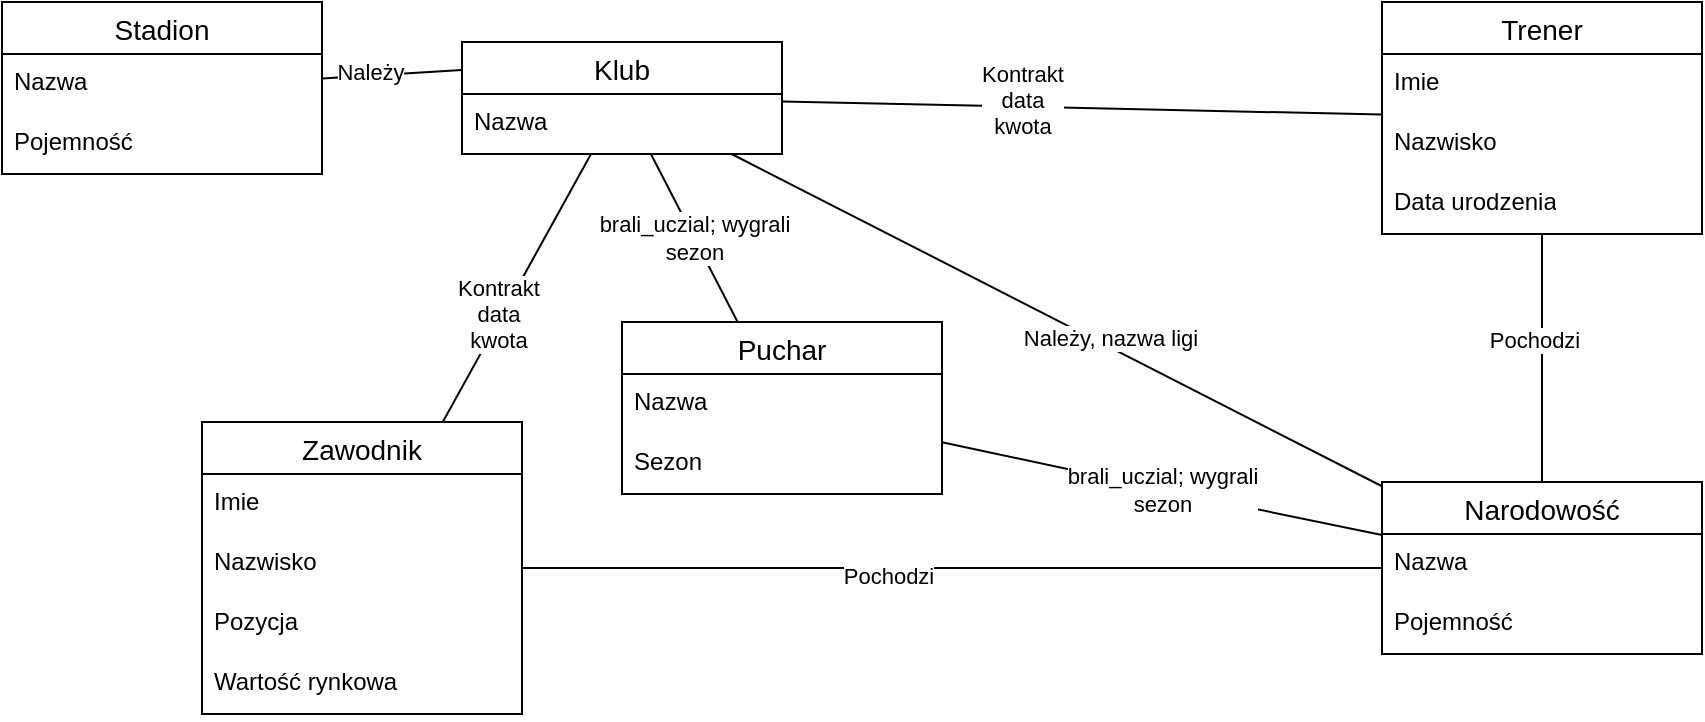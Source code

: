 <mxfile version="21.2.8" type="device">
  <diagram name="Strona-1" id="uyKGH_IePtkEnGAkP2wR">
    <mxGraphModel dx="2245" dy="828" grid="1" gridSize="10" guides="1" tooltips="1" connect="1" arrows="1" fold="1" page="1" pageScale="1" pageWidth="827" pageHeight="1169" math="0" shadow="0">
      <root>
        <mxCell id="0" />
        <mxCell id="1" parent="0" />
        <mxCell id="ouZIDkhZxeDlDyD71dQN-1" value="Klub" style="swimlane;fontStyle=0;childLayout=stackLayout;horizontal=1;startSize=26;horizontalStack=0;resizeParent=1;resizeParentMax=0;resizeLast=0;collapsible=1;marginBottom=0;align=center;fontSize=14;" parent="1" vertex="1">
          <mxGeometry x="60" y="20" width="160" height="56" as="geometry" />
        </mxCell>
        <mxCell id="ouZIDkhZxeDlDyD71dQN-2" value="Nazwa" style="text;strokeColor=none;fillColor=none;spacingLeft=4;spacingRight=4;overflow=hidden;rotatable=0;points=[[0,0.5],[1,0.5]];portConstraint=eastwest;fontSize=12;whiteSpace=wrap;html=1;" parent="ouZIDkhZxeDlDyD71dQN-1" vertex="1">
          <mxGeometry y="26" width="160" height="30" as="geometry" />
        </mxCell>
        <mxCell id="ouZIDkhZxeDlDyD71dQN-5" value="Zawodnik" style="swimlane;fontStyle=0;childLayout=stackLayout;horizontal=1;startSize=26;horizontalStack=0;resizeParent=1;resizeParentMax=0;resizeLast=0;collapsible=1;marginBottom=0;align=center;fontSize=14;" parent="1" vertex="1">
          <mxGeometry x="-70" y="210" width="160" height="146" as="geometry" />
        </mxCell>
        <mxCell id="ouZIDkhZxeDlDyD71dQN-6" value="Imie" style="text;strokeColor=none;fillColor=none;spacingLeft=4;spacingRight=4;overflow=hidden;rotatable=0;points=[[0,0.5],[1,0.5]];portConstraint=eastwest;fontSize=12;whiteSpace=wrap;html=1;" parent="ouZIDkhZxeDlDyD71dQN-5" vertex="1">
          <mxGeometry y="26" width="160" height="30" as="geometry" />
        </mxCell>
        <mxCell id="ouZIDkhZxeDlDyD71dQN-7" value="Nazwisko" style="text;strokeColor=none;fillColor=none;spacingLeft=4;spacingRight=4;overflow=hidden;rotatable=0;points=[[0,0.5],[1,0.5]];portConstraint=eastwest;fontSize=12;whiteSpace=wrap;html=1;" parent="ouZIDkhZxeDlDyD71dQN-5" vertex="1">
          <mxGeometry y="56" width="160" height="30" as="geometry" />
        </mxCell>
        <mxCell id="ouZIDkhZxeDlDyD71dQN-8" value="Pozycja" style="text;strokeColor=none;fillColor=none;spacingLeft=4;spacingRight=4;overflow=hidden;rotatable=0;points=[[0,0.5],[1,0.5]];portConstraint=eastwest;fontSize=12;whiteSpace=wrap;html=1;" parent="ouZIDkhZxeDlDyD71dQN-5" vertex="1">
          <mxGeometry y="86" width="160" height="30" as="geometry" />
        </mxCell>
        <mxCell id="ouZIDkhZxeDlDyD71dQN-33" value="Wartość rynkowa" style="text;strokeColor=none;fillColor=none;spacingLeft=4;spacingRight=4;overflow=hidden;rotatable=0;points=[[0,0.5],[1,0.5]];portConstraint=eastwest;fontSize=12;whiteSpace=wrap;html=1;" parent="ouZIDkhZxeDlDyD71dQN-5" vertex="1">
          <mxGeometry y="116" width="160" height="30" as="geometry" />
        </mxCell>
        <mxCell id="ouZIDkhZxeDlDyD71dQN-9" value="Trener" style="swimlane;fontStyle=0;childLayout=stackLayout;horizontal=1;startSize=26;horizontalStack=0;resizeParent=1;resizeParentMax=0;resizeLast=0;collapsible=1;marginBottom=0;align=center;fontSize=14;" parent="1" vertex="1">
          <mxGeometry x="520" width="160" height="116" as="geometry" />
        </mxCell>
        <mxCell id="ouZIDkhZxeDlDyD71dQN-10" value="Imie" style="text;strokeColor=none;fillColor=none;spacingLeft=4;spacingRight=4;overflow=hidden;rotatable=0;points=[[0,0.5],[1,0.5]];portConstraint=eastwest;fontSize=12;whiteSpace=wrap;html=1;" parent="ouZIDkhZxeDlDyD71dQN-9" vertex="1">
          <mxGeometry y="26" width="160" height="30" as="geometry" />
        </mxCell>
        <mxCell id="ouZIDkhZxeDlDyD71dQN-11" value="Nazwisko" style="text;strokeColor=none;fillColor=none;spacingLeft=4;spacingRight=4;overflow=hidden;rotatable=0;points=[[0,0.5],[1,0.5]];portConstraint=eastwest;fontSize=12;whiteSpace=wrap;html=1;" parent="ouZIDkhZxeDlDyD71dQN-9" vertex="1">
          <mxGeometry y="56" width="160" height="30" as="geometry" />
        </mxCell>
        <mxCell id="ouZIDkhZxeDlDyD71dQN-12" value="Data urodzenia" style="text;strokeColor=none;fillColor=none;spacingLeft=4;spacingRight=4;overflow=hidden;rotatable=0;points=[[0,0.5],[1,0.5]];portConstraint=eastwest;fontSize=12;whiteSpace=wrap;html=1;" parent="ouZIDkhZxeDlDyD71dQN-9" vertex="1">
          <mxGeometry y="86" width="160" height="30" as="geometry" />
        </mxCell>
        <mxCell id="ouZIDkhZxeDlDyD71dQN-13" value="Stadion" style="swimlane;fontStyle=0;childLayout=stackLayout;horizontal=1;startSize=26;horizontalStack=0;resizeParent=1;resizeParentMax=0;resizeLast=0;collapsible=1;marginBottom=0;align=center;fontSize=14;" parent="1" vertex="1">
          <mxGeometry x="-170" width="160" height="86" as="geometry" />
        </mxCell>
        <mxCell id="ouZIDkhZxeDlDyD71dQN-14" value="Nazwa" style="text;strokeColor=none;fillColor=none;spacingLeft=4;spacingRight=4;overflow=hidden;rotatable=0;points=[[0,0.5],[1,0.5]];portConstraint=eastwest;fontSize=12;whiteSpace=wrap;html=1;" parent="ouZIDkhZxeDlDyD71dQN-13" vertex="1">
          <mxGeometry y="26" width="160" height="30" as="geometry" />
        </mxCell>
        <mxCell id="ouZIDkhZxeDlDyD71dQN-15" value="Pojemność" style="text;strokeColor=none;fillColor=none;spacingLeft=4;spacingRight=4;overflow=hidden;rotatable=0;points=[[0,0.5],[1,0.5]];portConstraint=eastwest;fontSize=12;whiteSpace=wrap;html=1;" parent="ouZIDkhZxeDlDyD71dQN-13" vertex="1">
          <mxGeometry y="56" width="160" height="30" as="geometry" />
        </mxCell>
        <mxCell id="ouZIDkhZxeDlDyD71dQN-26" value="Puchar" style="swimlane;fontStyle=0;childLayout=stackLayout;horizontal=1;startSize=26;horizontalStack=0;resizeParent=1;resizeParentMax=0;resizeLast=0;collapsible=1;marginBottom=0;align=center;fontSize=14;" parent="1" vertex="1">
          <mxGeometry x="140" y="160" width="160" height="86" as="geometry" />
        </mxCell>
        <mxCell id="ouZIDkhZxeDlDyD71dQN-27" value="Nazwa" style="text;strokeColor=none;fillColor=none;spacingLeft=4;spacingRight=4;overflow=hidden;rotatable=0;points=[[0,0.5],[1,0.5]];portConstraint=eastwest;fontSize=12;whiteSpace=wrap;html=1;" parent="ouZIDkhZxeDlDyD71dQN-26" vertex="1">
          <mxGeometry y="26" width="160" height="30" as="geometry" />
        </mxCell>
        <mxCell id="ouZIDkhZxeDlDyD71dQN-31" value="Sezon" style="text;strokeColor=none;fillColor=none;spacingLeft=4;spacingRight=4;overflow=hidden;rotatable=0;points=[[0,0.5],[1,0.5]];portConstraint=eastwest;fontSize=12;whiteSpace=wrap;html=1;" parent="ouZIDkhZxeDlDyD71dQN-26" vertex="1">
          <mxGeometry y="56" width="160" height="30" as="geometry" />
        </mxCell>
        <mxCell id="xlfetUoiFZZpJV2zMhiR-1" value="" style="endArrow=none;html=1;rounded=0;" parent="1" source="ouZIDkhZxeDlDyD71dQN-1" target="ouZIDkhZxeDlDyD71dQN-9" edge="1">
          <mxGeometry width="50" height="50" relative="1" as="geometry">
            <mxPoint x="250" y="63" as="sourcePoint" />
            <mxPoint x="290" y="150" as="targetPoint" />
          </mxGeometry>
        </mxCell>
        <mxCell id="xlfetUoiFZZpJV2zMhiR-4" value="Kontrakt&lt;br&gt;data&lt;br&gt;kwota" style="edgeLabel;html=1;align=center;verticalAlign=middle;resizable=0;points=[];" parent="xlfetUoiFZZpJV2zMhiR-1" vertex="1" connectable="0">
          <mxGeometry x="-0.205" y="4" relative="1" as="geometry">
            <mxPoint as="offset" />
          </mxGeometry>
        </mxCell>
        <mxCell id="xlfetUoiFZZpJV2zMhiR-2" value="" style="endArrow=none;html=1;rounded=0;" parent="1" source="ouZIDkhZxeDlDyD71dQN-1" target="ouZIDkhZxeDlDyD71dQN-5" edge="1">
          <mxGeometry width="50" height="50" relative="1" as="geometry">
            <mxPoint x="240" y="200" as="sourcePoint" />
            <mxPoint x="290" y="150" as="targetPoint" />
          </mxGeometry>
        </mxCell>
        <mxCell id="xlfetUoiFZZpJV2zMhiR-5" value="Kontrakt&lt;br&gt;data&lt;br&gt;kwota" style="edgeLabel;html=1;align=center;verticalAlign=middle;resizable=0;points=[];" parent="xlfetUoiFZZpJV2zMhiR-2" vertex="1" connectable="0">
          <mxGeometry x="0.202" y="-2" relative="1" as="geometry">
            <mxPoint as="offset" />
          </mxGeometry>
        </mxCell>
        <mxCell id="xlfetUoiFZZpJV2zMhiR-3" value="brali_uczial; wygrali&lt;br&gt;sezon" style="endArrow=none;html=1;rounded=0;" parent="1" source="ouZIDkhZxeDlDyD71dQN-26" target="ouZIDkhZxeDlDyD71dQN-1" edge="1">
          <mxGeometry width="50" height="50" relative="1" as="geometry">
            <mxPoint x="200" y="180" as="sourcePoint" />
            <mxPoint x="290" y="150" as="targetPoint" />
          </mxGeometry>
        </mxCell>
        <mxCell id="xlfetUoiFZZpJV2zMhiR-6" value="" style="endArrow=none;html=1;rounded=0;entryX=0;entryY=0.25;entryDx=0;entryDy=0;" parent="1" source="ouZIDkhZxeDlDyD71dQN-13" target="ouZIDkhZxeDlDyD71dQN-1" edge="1">
          <mxGeometry width="50" height="50" relative="1" as="geometry">
            <mxPoint x="210" y="190" as="sourcePoint" />
            <mxPoint x="300" y="160" as="targetPoint" />
          </mxGeometry>
        </mxCell>
        <mxCell id="xlfetUoiFZZpJV2zMhiR-18" value="Należy" style="edgeLabel;html=1;align=center;verticalAlign=middle;resizable=0;points=[];" parent="xlfetUoiFZZpJV2zMhiR-6" vertex="1" connectable="0">
          <mxGeometry x="-0.314" y="2" relative="1" as="geometry">
            <mxPoint as="offset" />
          </mxGeometry>
        </mxCell>
        <mxCell id="xlfetUoiFZZpJV2zMhiR-7" value="Narodowość" style="swimlane;fontStyle=0;childLayout=stackLayout;horizontal=1;startSize=26;horizontalStack=0;resizeParent=1;resizeParentMax=0;resizeLast=0;collapsible=1;marginBottom=0;align=center;fontSize=14;" parent="1" vertex="1">
          <mxGeometry x="520" y="240" width="160" height="86" as="geometry" />
        </mxCell>
        <mxCell id="xlfetUoiFZZpJV2zMhiR-8" value="Nazwa" style="text;strokeColor=none;fillColor=none;spacingLeft=4;spacingRight=4;overflow=hidden;rotatable=0;points=[[0,0.5],[1,0.5]];portConstraint=eastwest;fontSize=12;whiteSpace=wrap;html=1;" parent="xlfetUoiFZZpJV2zMhiR-7" vertex="1">
          <mxGeometry y="26" width="160" height="30" as="geometry" />
        </mxCell>
        <mxCell id="xlfetUoiFZZpJV2zMhiR-9" value="Pojemność" style="text;strokeColor=none;fillColor=none;spacingLeft=4;spacingRight=4;overflow=hidden;rotatable=0;points=[[0,0.5],[1,0.5]];portConstraint=eastwest;fontSize=12;whiteSpace=wrap;html=1;" parent="xlfetUoiFZZpJV2zMhiR-7" vertex="1">
          <mxGeometry y="56" width="160" height="30" as="geometry" />
        </mxCell>
        <mxCell id="xlfetUoiFZZpJV2zMhiR-10" value="" style="endArrow=none;html=1;rounded=0;" parent="1" source="xlfetUoiFZZpJV2zMhiR-7" target="ouZIDkhZxeDlDyD71dQN-1" edge="1">
          <mxGeometry width="50" height="50" relative="1" as="geometry">
            <mxPoint x="-49" y="216" as="sourcePoint" />
            <mxPoint x="70" y="52" as="targetPoint" />
          </mxGeometry>
        </mxCell>
        <mxCell id="xlfetUoiFZZpJV2zMhiR-12" value="Należy, nazwa ligi" style="edgeLabel;html=1;align=center;verticalAlign=middle;resizable=0;points=[];" parent="xlfetUoiFZZpJV2zMhiR-10" vertex="1" connectable="0">
          <mxGeometry x="-0.152" y="-4" relative="1" as="geometry">
            <mxPoint as="offset" />
          </mxGeometry>
        </mxCell>
        <mxCell id="xlfetUoiFZZpJV2zMhiR-13" value="" style="endArrow=none;html=1;rounded=0;" parent="1" source="ouZIDkhZxeDlDyD71dQN-5" target="xlfetUoiFZZpJV2zMhiR-7" edge="1">
          <mxGeometry width="50" height="50" relative="1" as="geometry">
            <mxPoint x="465" y="356" as="sourcePoint" />
            <mxPoint x="380" y="114" as="targetPoint" />
          </mxGeometry>
        </mxCell>
        <mxCell id="xlfetUoiFZZpJV2zMhiR-14" value="Pochodzi" style="edgeLabel;html=1;align=center;verticalAlign=middle;resizable=0;points=[];" parent="xlfetUoiFZZpJV2zMhiR-13" vertex="1" connectable="0">
          <mxGeometry x="-0.152" y="-4" relative="1" as="geometry">
            <mxPoint as="offset" />
          </mxGeometry>
        </mxCell>
        <mxCell id="xlfetUoiFZZpJV2zMhiR-15" value="" style="endArrow=none;html=1;rounded=0;" parent="1" source="ouZIDkhZxeDlDyD71dQN-9" target="xlfetUoiFZZpJV2zMhiR-7" edge="1">
          <mxGeometry width="50" height="50" relative="1" as="geometry">
            <mxPoint x="520" y="58" as="sourcePoint" />
            <mxPoint x="330" y="282" as="targetPoint" />
          </mxGeometry>
        </mxCell>
        <mxCell id="xlfetUoiFZZpJV2zMhiR-16" value="Pochodzi" style="edgeLabel;html=1;align=center;verticalAlign=middle;resizable=0;points=[];" parent="xlfetUoiFZZpJV2zMhiR-15" vertex="1" connectable="0">
          <mxGeometry x="-0.152" y="-4" relative="1" as="geometry">
            <mxPoint as="offset" />
          </mxGeometry>
        </mxCell>
        <mxCell id="xlfetUoiFZZpJV2zMhiR-17" value="brali_uczial; wygrali&lt;br&gt;sezon" style="endArrow=none;html=1;rounded=0;" parent="1" source="xlfetUoiFZZpJV2zMhiR-7" target="ouZIDkhZxeDlDyD71dQN-26" edge="1">
          <mxGeometry width="50" height="50" relative="1" as="geometry">
            <mxPoint x="221" y="180" as="sourcePoint" />
            <mxPoint x="350" y="250" as="targetPoint" />
            <Array as="points">
              <mxPoint x="440" y="250" />
            </Array>
          </mxGeometry>
        </mxCell>
      </root>
    </mxGraphModel>
  </diagram>
</mxfile>
